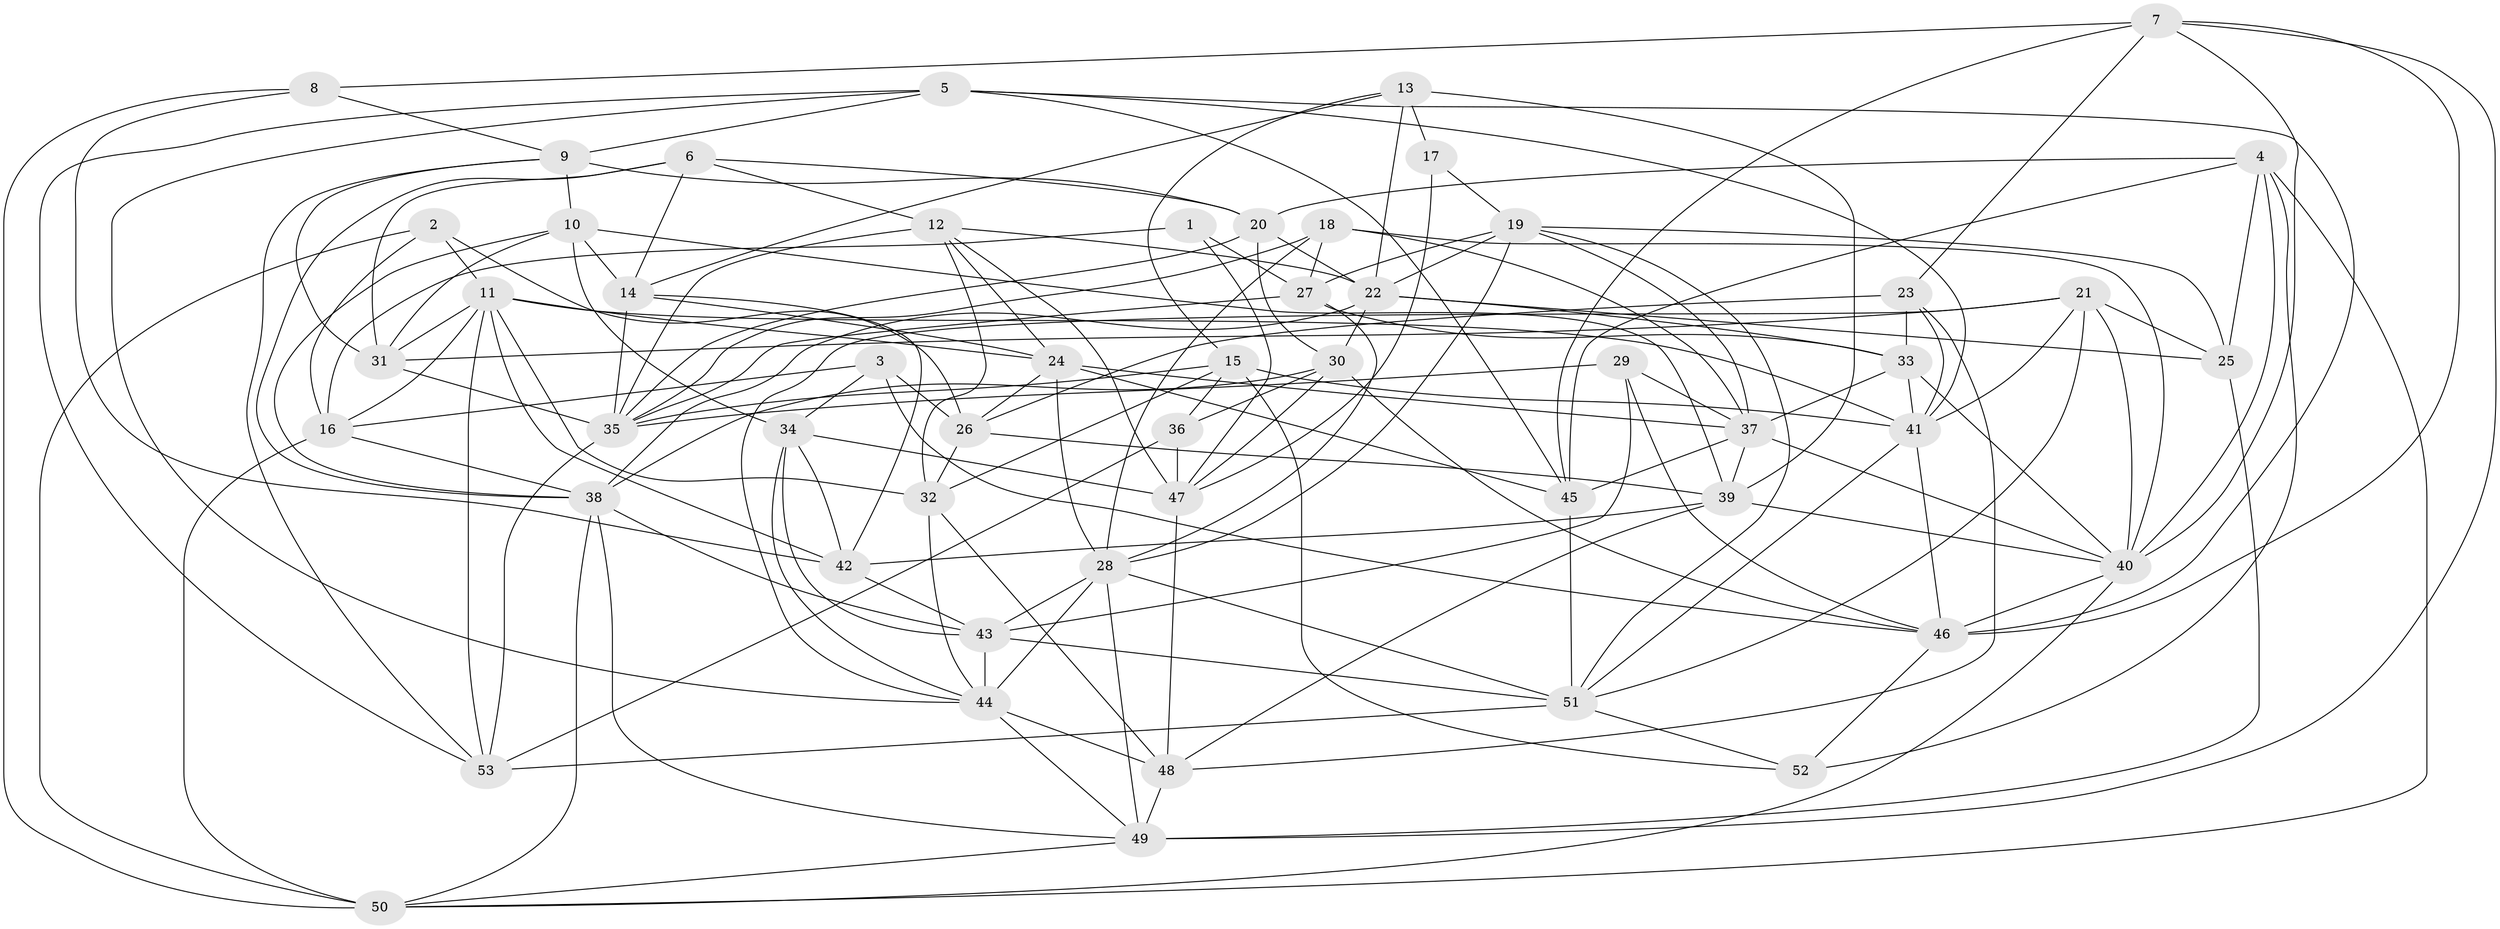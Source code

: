 // original degree distribution, {4: 1.0}
// Generated by graph-tools (version 1.1) at 2025/38/03/04/25 23:38:10]
// undirected, 53 vertices, 163 edges
graph export_dot {
  node [color=gray90,style=filled];
  1;
  2;
  3;
  4;
  5;
  6;
  7;
  8;
  9;
  10;
  11;
  12;
  13;
  14;
  15;
  16;
  17;
  18;
  19;
  20;
  21;
  22;
  23;
  24;
  25;
  26;
  27;
  28;
  29;
  30;
  31;
  32;
  33;
  34;
  35;
  36;
  37;
  38;
  39;
  40;
  41;
  42;
  43;
  44;
  45;
  46;
  47;
  48;
  49;
  50;
  51;
  52;
  53;
  1 -- 16 [weight=2.0];
  1 -- 27 [weight=1.0];
  1 -- 47 [weight=1.0];
  2 -- 11 [weight=1.0];
  2 -- 16 [weight=1.0];
  2 -- 26 [weight=1.0];
  2 -- 50 [weight=1.0];
  3 -- 16 [weight=1.0];
  3 -- 26 [weight=1.0];
  3 -- 34 [weight=1.0];
  3 -- 46 [weight=1.0];
  4 -- 20 [weight=1.0];
  4 -- 25 [weight=1.0];
  4 -- 40 [weight=1.0];
  4 -- 45 [weight=1.0];
  4 -- 50 [weight=1.0];
  4 -- 52 [weight=1.0];
  5 -- 9 [weight=1.0];
  5 -- 41 [weight=1.0];
  5 -- 44 [weight=1.0];
  5 -- 45 [weight=1.0];
  5 -- 46 [weight=1.0];
  5 -- 53 [weight=1.0];
  6 -- 12 [weight=2.0];
  6 -- 14 [weight=1.0];
  6 -- 20 [weight=1.0];
  6 -- 31 [weight=1.0];
  6 -- 38 [weight=1.0];
  7 -- 8 [weight=1.0];
  7 -- 23 [weight=1.0];
  7 -- 40 [weight=1.0];
  7 -- 45 [weight=1.0];
  7 -- 46 [weight=1.0];
  7 -- 49 [weight=1.0];
  8 -- 9 [weight=1.0];
  8 -- 42 [weight=1.0];
  8 -- 50 [weight=1.0];
  9 -- 10 [weight=1.0];
  9 -- 20 [weight=1.0];
  9 -- 31 [weight=1.0];
  9 -- 53 [weight=1.0];
  10 -- 14 [weight=1.0];
  10 -- 31 [weight=1.0];
  10 -- 34 [weight=1.0];
  10 -- 38 [weight=1.0];
  10 -- 39 [weight=1.0];
  11 -- 16 [weight=1.0];
  11 -- 24 [weight=1.0];
  11 -- 31 [weight=1.0];
  11 -- 32 [weight=1.0];
  11 -- 41 [weight=1.0];
  11 -- 42 [weight=1.0];
  11 -- 53 [weight=1.0];
  12 -- 22 [weight=1.0];
  12 -- 24 [weight=1.0];
  12 -- 32 [weight=1.0];
  12 -- 35 [weight=2.0];
  12 -- 47 [weight=1.0];
  13 -- 14 [weight=1.0];
  13 -- 15 [weight=1.0];
  13 -- 17 [weight=2.0];
  13 -- 22 [weight=1.0];
  13 -- 39 [weight=1.0];
  14 -- 24 [weight=1.0];
  14 -- 35 [weight=1.0];
  14 -- 42 [weight=1.0];
  15 -- 32 [weight=1.0];
  15 -- 35 [weight=1.0];
  15 -- 36 [weight=1.0];
  15 -- 41 [weight=1.0];
  15 -- 52 [weight=1.0];
  16 -- 38 [weight=1.0];
  16 -- 50 [weight=2.0];
  17 -- 19 [weight=2.0];
  17 -- 47 [weight=2.0];
  18 -- 27 [weight=1.0];
  18 -- 28 [weight=2.0];
  18 -- 35 [weight=1.0];
  18 -- 37 [weight=1.0];
  18 -- 40 [weight=1.0];
  19 -- 22 [weight=1.0];
  19 -- 25 [weight=1.0];
  19 -- 27 [weight=1.0];
  19 -- 28 [weight=1.0];
  19 -- 37 [weight=1.0];
  19 -- 51 [weight=1.0];
  20 -- 22 [weight=1.0];
  20 -- 30 [weight=1.0];
  20 -- 35 [weight=1.0];
  21 -- 25 [weight=1.0];
  21 -- 31 [weight=1.0];
  21 -- 40 [weight=1.0];
  21 -- 41 [weight=1.0];
  21 -- 44 [weight=1.0];
  21 -- 51 [weight=1.0];
  22 -- 25 [weight=1.0];
  22 -- 30 [weight=1.0];
  22 -- 33 [weight=1.0];
  22 -- 38 [weight=1.0];
  23 -- 26 [weight=2.0];
  23 -- 33 [weight=1.0];
  23 -- 41 [weight=1.0];
  23 -- 48 [weight=1.0];
  24 -- 26 [weight=1.0];
  24 -- 28 [weight=1.0];
  24 -- 37 [weight=2.0];
  24 -- 45 [weight=1.0];
  25 -- 49 [weight=2.0];
  26 -- 32 [weight=1.0];
  26 -- 39 [weight=2.0];
  27 -- 28 [weight=1.0];
  27 -- 33 [weight=1.0];
  27 -- 35 [weight=1.0];
  28 -- 43 [weight=1.0];
  28 -- 44 [weight=2.0];
  28 -- 49 [weight=1.0];
  28 -- 51 [weight=1.0];
  29 -- 35 [weight=1.0];
  29 -- 37 [weight=1.0];
  29 -- 43 [weight=1.0];
  29 -- 46 [weight=1.0];
  30 -- 36 [weight=1.0];
  30 -- 38 [weight=1.0];
  30 -- 46 [weight=1.0];
  30 -- 47 [weight=1.0];
  31 -- 35 [weight=1.0];
  32 -- 44 [weight=1.0];
  32 -- 48 [weight=1.0];
  33 -- 37 [weight=1.0];
  33 -- 40 [weight=1.0];
  33 -- 41 [weight=1.0];
  34 -- 42 [weight=1.0];
  34 -- 43 [weight=1.0];
  34 -- 44 [weight=1.0];
  34 -- 47 [weight=1.0];
  35 -- 53 [weight=1.0];
  36 -- 47 [weight=3.0];
  36 -- 53 [weight=1.0];
  37 -- 39 [weight=2.0];
  37 -- 40 [weight=1.0];
  37 -- 45 [weight=1.0];
  38 -- 43 [weight=1.0];
  38 -- 49 [weight=1.0];
  38 -- 50 [weight=1.0];
  39 -- 40 [weight=2.0];
  39 -- 42 [weight=1.0];
  39 -- 48 [weight=1.0];
  40 -- 46 [weight=1.0];
  40 -- 50 [weight=1.0];
  41 -- 46 [weight=1.0];
  41 -- 51 [weight=1.0];
  42 -- 43 [weight=1.0];
  43 -- 44 [weight=2.0];
  43 -- 51 [weight=1.0];
  44 -- 48 [weight=1.0];
  44 -- 49 [weight=1.0];
  45 -- 51 [weight=1.0];
  46 -- 52 [weight=1.0];
  47 -- 48 [weight=1.0];
  48 -- 49 [weight=1.0];
  49 -- 50 [weight=1.0];
  51 -- 52 [weight=1.0];
  51 -- 53 [weight=1.0];
}
